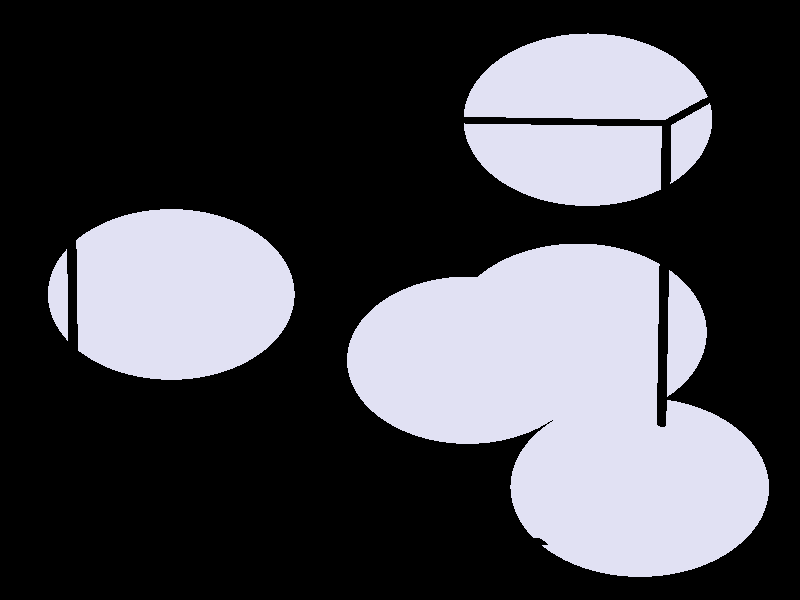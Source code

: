 #include "colors.inc"
#include "finish.inc"

global_settings {assumed_gamma 1 max_trace_level 6}
background {color White transmit 1.0}
camera {perspective
  right -8.34*x up 9.03*y
  direction 50.00*z
  location <0,0,50.00> look_at <0,0,0>}


light_source {<  2.00,   3.00,  40.00> color White
  area_light <0.70, 0, 0>, <0, 0.70, 0>, 3, 3
  adaptive 1 jitter}
// no fog
#declare simple = finish {phong 0.7}
#declare pale = finish {ambient 0.5 diffuse 0.85 roughness 0.001 specular 0.200 }
#declare intermediate = finish {ambient 0.3 diffuse 0.6 specular 0.1 roughness 0.04}
#declare vmd = finish {ambient 0.0 diffuse 0.65 phong 0.1 phong_size 40.0 specular 0.5 }
#declare jmol = finish {ambient 0.2 diffuse 0.6 specular 1 roughness 0.001 metallic}
#declare ase2 = finish {ambient 0.05 brilliance 3 diffuse 0.6 metallic specular 0.7 roughness 0.04 reflection 0.15}
#declare ase3 = finish {ambient 0.15 brilliance 2 diffuse 0.6 metallic specular 1.0 roughness 0.001 reflection 0.0}
#declare glass = finish {ambient 0.05 diffuse 0.3 specular 1.0 roughness 0.001}
#declare glass2 = finish {ambient 0.01 diffuse 0.3 specular 1.0 reflection 0.25 roughness 0.001}
#declare Rcell = 0.050;
#declare Rbond = 0.100;

#macro atom(LOC, R, COL, TRANS, FIN)
  sphere{LOC, R texture{pigment{color COL transmit TRANS} finish{FIN}}}
#end
#macro constrain(LOC, R, COL, TRANS FIN)
union{torus{R, Rcell rotate 45*z texture{pigment{color COL transmit TRANS} finish{FIN}}}
     torus{R, Rcell rotate -45*z texture{pigment{color COL transmit TRANS} finish{FIN}}}
     translate LOC}
#end

cylinder {< -3.53,  -3.57,  -2.19>, < -2.67,  -2.85,  -6.69>, Rcell pigment {Black}}
cylinder {< -3.52,   2.86,  -1.16>, < -2.66,   3.59,  -5.66>, Rcell pigment {Black}}
cylinder {<  2.78,   2.66,   0.01>, <  3.63,   3.38,  -4.49>, Rcell pigment {Black}}
cylinder {<  2.76,  -3.77,  -1.02>, <  3.62,  -3.05,  -5.52>, Rcell pigment {Black}}
cylinder {< -3.53,  -3.57,  -2.19>, < -3.52,   2.86,  -1.16>, Rcell pigment {Black}}
cylinder {< -2.67,  -2.85,  -6.69>, < -2.66,   3.59,  -5.66>, Rcell pigment {Black}}
cylinder {<  3.62,  -3.05,  -5.52>, <  3.63,   3.38,  -4.49>, Rcell pigment {Black}}
cylinder {<  2.76,  -3.77,  -1.02>, <  2.78,   2.66,   0.01>, Rcell pigment {Black}}
cylinder {< -3.53,  -3.57,  -2.19>, <  2.76,  -3.77,  -1.02>, Rcell pigment {Black}}
cylinder {< -2.67,  -2.85,  -6.69>, <  3.62,  -3.05,  -5.52>, Rcell pigment {Black}}
cylinder {< -2.66,   3.59,  -5.66>, <  3.63,   3.38,  -4.49>, Rcell pigment {Black}}
cylinder {< -3.52,   2.86,  -1.16>, <  2.78,   2.66,   0.01>, Rcell pigment {Black}}
atom(<  2.10,   2.91,  -3.66>, 1.39, rgb <0.75, 0.75, 0.90>, 0.0, ase2) // #0
atom(<  0.78,  -1.00,  -5.22>, 1.39, rgb <0.75, 0.75, 0.90>, 0.0, ase2) // #1
atom(<  1.92,  -0.51,  -1.80>, 1.39, rgb <0.75, 0.75, 0.90>, 0.0, ase2) // #2
atom(< -2.58,   0.09,  -4.13>, 1.39, rgb <0.75, 0.75, 0.90>, 0.0, ase2) // #3
atom(<  2.58,  -2.91,  -1.65>, 1.39, rgb <0.75, 0.75, 0.90>, 0.0, ase2) // #4

// no constraints
